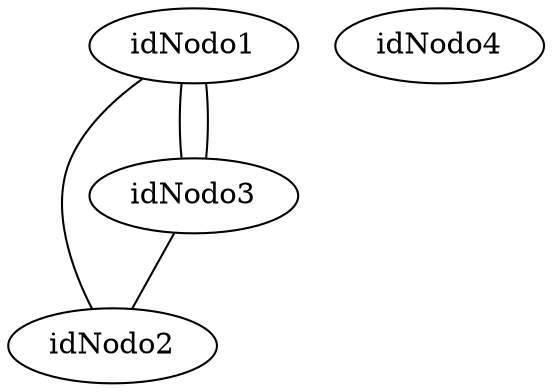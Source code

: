 /*Esto es un comentario*/
graph nombre_del_grafo {
    "idNodo1";
    "idNodo2"; /*estos son identificadores de nodos*/
    "idNodo3";
    "idNodo4";
    "idNodo1" -- "idNodo2";
    "idNodo1" -- "idNodo3"; /*estas son relaciones entre nodos*/
    "idNodo3" -- "idNodo1";
    "idNodo3" -- "idNodo2";
    
}
/*
mogrify -resize 640x480 *.jpg *.png # Esto es para redimensionar las imágenes al mismo tamaño
convert -delay 20 -loop 0 *.jpg *.png migif.gif #Delay representa el tiempo de retraso
*/
